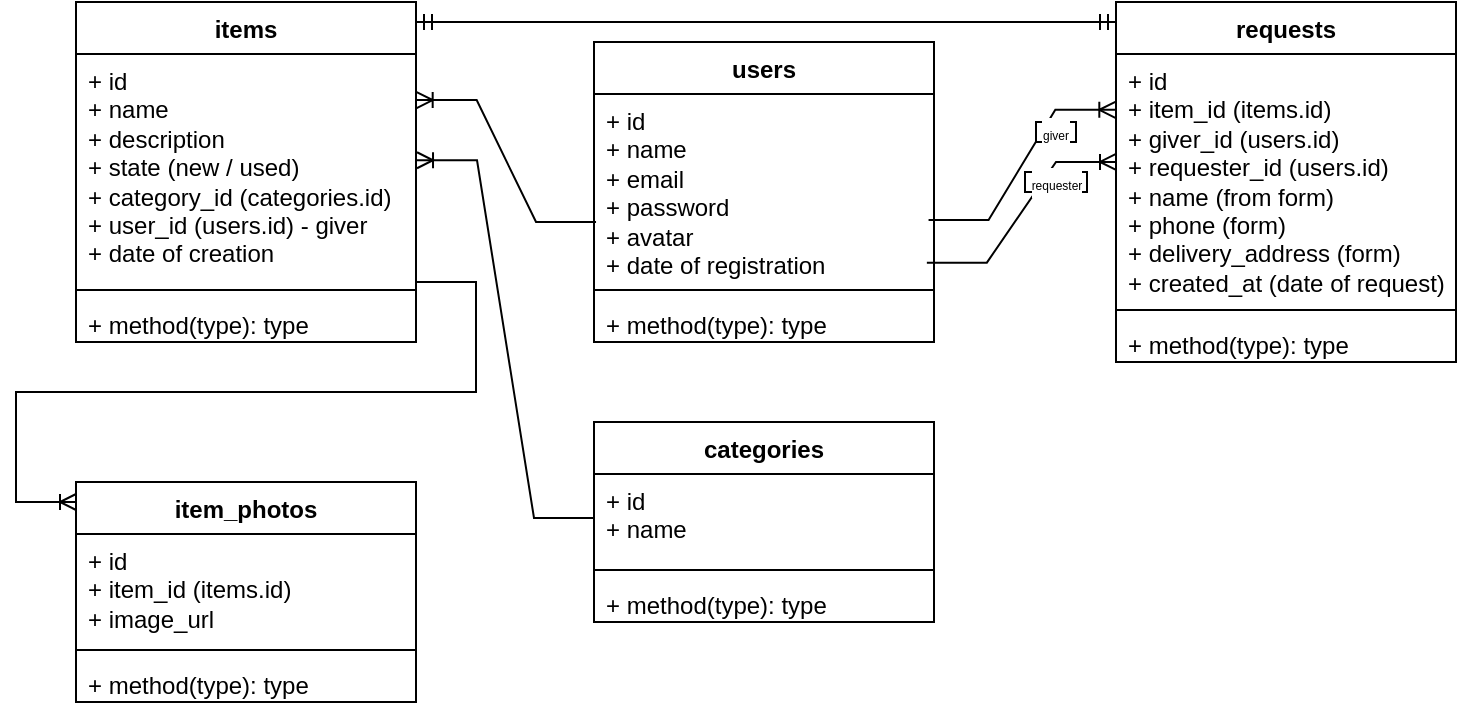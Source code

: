 <mxfile version="27.0.9">
  <diagram name="Страница — 1" id="TE8ORYA5zkhygcP7eCWW">
    <mxGraphModel dx="1106" dy="571" grid="1" gridSize="10" guides="1" tooltips="1" connect="1" arrows="1" fold="1" page="1" pageScale="1" pageWidth="827" pageHeight="1169" math="0" shadow="0">
      <root>
        <mxCell id="0" />
        <mxCell id="1" parent="0" />
        <mxCell id="AzUC_-RSQBcQG5S_Dz8D-5" value="users" style="swimlane;fontStyle=1;align=center;verticalAlign=top;childLayout=stackLayout;horizontal=1;startSize=26;horizontalStack=0;resizeParent=1;resizeParentMax=0;resizeLast=0;collapsible=1;marginBottom=0;whiteSpace=wrap;html=1;" parent="1" vertex="1">
          <mxGeometry x="329" y="100" width="170" height="150" as="geometry" />
        </mxCell>
        <mxCell id="AzUC_-RSQBcQG5S_Dz8D-6" value="+ id&lt;div&gt;+ name&lt;/div&gt;&lt;div&gt;+ email&lt;/div&gt;&lt;div&gt;+ password&lt;/div&gt;&lt;div&gt;+ avatar&lt;/div&gt;&lt;div&gt;+ date of registration&lt;/div&gt;" style="text;strokeColor=none;fillColor=none;align=left;verticalAlign=top;spacingLeft=4;spacingRight=4;overflow=hidden;rotatable=0;points=[[0,0.5],[1,0.5]];portConstraint=eastwest;whiteSpace=wrap;html=1;" parent="AzUC_-RSQBcQG5S_Dz8D-5" vertex="1">
          <mxGeometry y="26" width="170" height="94" as="geometry" />
        </mxCell>
        <mxCell id="AzUC_-RSQBcQG5S_Dz8D-7" value="" style="line;strokeWidth=1;fillColor=none;align=left;verticalAlign=middle;spacingTop=-1;spacingLeft=3;spacingRight=3;rotatable=0;labelPosition=right;points=[];portConstraint=eastwest;strokeColor=inherit;" parent="AzUC_-RSQBcQG5S_Dz8D-5" vertex="1">
          <mxGeometry y="120" width="170" height="8" as="geometry" />
        </mxCell>
        <mxCell id="AzUC_-RSQBcQG5S_Dz8D-8" value="+ method(type): type" style="text;strokeColor=none;fillColor=none;align=left;verticalAlign=top;spacingLeft=4;spacingRight=4;overflow=hidden;rotatable=0;points=[[0,0.5],[1,0.5]];portConstraint=eastwest;whiteSpace=wrap;html=1;" parent="AzUC_-RSQBcQG5S_Dz8D-5" vertex="1">
          <mxGeometry y="128" width="170" height="22" as="geometry" />
        </mxCell>
        <mxCell id="AzUC_-RSQBcQG5S_Dz8D-15" value="items" style="swimlane;fontStyle=1;align=center;verticalAlign=top;childLayout=stackLayout;horizontal=1;startSize=26;horizontalStack=0;resizeParent=1;resizeParentMax=0;resizeLast=0;collapsible=1;marginBottom=0;whiteSpace=wrap;html=1;" parent="1" vertex="1">
          <mxGeometry x="70" y="80" width="170" height="170" as="geometry" />
        </mxCell>
        <mxCell id="AzUC_-RSQBcQG5S_Dz8D-16" value="+ id&lt;div&gt;+ name&lt;/div&gt;&lt;div&gt;+ description&lt;/div&gt;&lt;div&gt;+ state (new / used)&lt;/div&gt;&lt;div&gt;+&amp;nbsp;category_id (categories.id)&lt;/div&gt;&lt;div&gt;&lt;span style=&quot;background-color: transparent; color: light-dark(rgb(0, 0, 0), rgb(255, 255, 255));&quot;&gt;+ user_id (users.id) - giver&lt;/span&gt;&lt;/div&gt;&lt;div&gt;+ date of creation&lt;span style=&quot;background-color: transparent; color: light-dark(rgb(0, 0, 0), rgb(255, 255, 255));&quot;&gt;&lt;/span&gt;&lt;/div&gt;" style="text;strokeColor=none;fillColor=none;align=left;verticalAlign=top;spacingLeft=4;spacingRight=4;overflow=hidden;rotatable=0;points=[[0,0.5],[1,0.5]];portConstraint=eastwest;whiteSpace=wrap;html=1;" parent="AzUC_-RSQBcQG5S_Dz8D-15" vertex="1">
          <mxGeometry y="26" width="170" height="114" as="geometry" />
        </mxCell>
        <mxCell id="AzUC_-RSQBcQG5S_Dz8D-17" value="" style="line;strokeWidth=1;fillColor=none;align=left;verticalAlign=middle;spacingTop=-1;spacingLeft=3;spacingRight=3;rotatable=0;labelPosition=right;points=[];portConstraint=eastwest;strokeColor=inherit;" parent="AzUC_-RSQBcQG5S_Dz8D-15" vertex="1">
          <mxGeometry y="140" width="170" height="8" as="geometry" />
        </mxCell>
        <mxCell id="AzUC_-RSQBcQG5S_Dz8D-18" value="+ method(type): type" style="text;strokeColor=none;fillColor=none;align=left;verticalAlign=top;spacingLeft=4;spacingRight=4;overflow=hidden;rotatable=0;points=[[0,0.5],[1,0.5]];portConstraint=eastwest;whiteSpace=wrap;html=1;" parent="AzUC_-RSQBcQG5S_Dz8D-15" vertex="1">
          <mxGeometry y="148" width="170" height="22" as="geometry" />
        </mxCell>
        <mxCell id="AzUC_-RSQBcQG5S_Dz8D-19" value="categories" style="swimlane;fontStyle=1;align=center;verticalAlign=top;childLayout=stackLayout;horizontal=1;startSize=26;horizontalStack=0;resizeParent=1;resizeParentMax=0;resizeLast=0;collapsible=1;marginBottom=0;whiteSpace=wrap;html=1;" parent="1" vertex="1">
          <mxGeometry x="329" y="290" width="170" height="100" as="geometry" />
        </mxCell>
        <mxCell id="AzUC_-RSQBcQG5S_Dz8D-20" value="+ id&lt;div&gt;+ name&lt;/div&gt;&lt;div&gt;&lt;br&gt;&lt;/div&gt;" style="text;strokeColor=none;fillColor=none;align=left;verticalAlign=top;spacingLeft=4;spacingRight=4;overflow=hidden;rotatable=0;points=[[0,0.5],[1,0.5]];portConstraint=eastwest;whiteSpace=wrap;html=1;" parent="AzUC_-RSQBcQG5S_Dz8D-19" vertex="1">
          <mxGeometry y="26" width="170" height="44" as="geometry" />
        </mxCell>
        <mxCell id="AzUC_-RSQBcQG5S_Dz8D-21" value="" style="line;strokeWidth=1;fillColor=none;align=left;verticalAlign=middle;spacingTop=-1;spacingLeft=3;spacingRight=3;rotatable=0;labelPosition=right;points=[];portConstraint=eastwest;strokeColor=inherit;" parent="AzUC_-RSQBcQG5S_Dz8D-19" vertex="1">
          <mxGeometry y="70" width="170" height="8" as="geometry" />
        </mxCell>
        <mxCell id="AzUC_-RSQBcQG5S_Dz8D-22" value="+ method(type): type" style="text;strokeColor=none;fillColor=none;align=left;verticalAlign=top;spacingLeft=4;spacingRight=4;overflow=hidden;rotatable=0;points=[[0,0.5],[1,0.5]];portConstraint=eastwest;whiteSpace=wrap;html=1;" parent="AzUC_-RSQBcQG5S_Dz8D-19" vertex="1">
          <mxGeometry y="78" width="170" height="22" as="geometry" />
        </mxCell>
        <mxCell id="AzUC_-RSQBcQG5S_Dz8D-23" value="item_photos" style="swimlane;fontStyle=1;align=center;verticalAlign=top;childLayout=stackLayout;horizontal=1;startSize=26;horizontalStack=0;resizeParent=1;resizeParentMax=0;resizeLast=0;collapsible=1;marginBottom=0;whiteSpace=wrap;html=1;" parent="1" vertex="1">
          <mxGeometry x="70" y="320" width="170" height="110" as="geometry" />
        </mxCell>
        <mxCell id="AzUC_-RSQBcQG5S_Dz8D-24" value="+ id&lt;div&gt;+ item_id (items.id)&lt;/div&gt;&lt;div&gt;+&amp;nbsp;image_url&lt;/div&gt;" style="text;strokeColor=none;fillColor=none;align=left;verticalAlign=top;spacingLeft=4;spacingRight=4;overflow=hidden;rotatable=0;points=[[0,0.5],[1,0.5]];portConstraint=eastwest;whiteSpace=wrap;html=1;" parent="AzUC_-RSQBcQG5S_Dz8D-23" vertex="1">
          <mxGeometry y="26" width="170" height="54" as="geometry" />
        </mxCell>
        <mxCell id="AzUC_-RSQBcQG5S_Dz8D-25" value="" style="line;strokeWidth=1;fillColor=none;align=left;verticalAlign=middle;spacingTop=-1;spacingLeft=3;spacingRight=3;rotatable=0;labelPosition=right;points=[];portConstraint=eastwest;strokeColor=inherit;" parent="AzUC_-RSQBcQG5S_Dz8D-23" vertex="1">
          <mxGeometry y="80" width="170" height="8" as="geometry" />
        </mxCell>
        <mxCell id="AzUC_-RSQBcQG5S_Dz8D-26" value="+ method(type): type" style="text;strokeColor=none;fillColor=none;align=left;verticalAlign=top;spacingLeft=4;spacingRight=4;overflow=hidden;rotatable=0;points=[[0,0.5],[1,0.5]];portConstraint=eastwest;whiteSpace=wrap;html=1;" parent="AzUC_-RSQBcQG5S_Dz8D-23" vertex="1">
          <mxGeometry y="88" width="170" height="22" as="geometry" />
        </mxCell>
        <mxCell id="AzUC_-RSQBcQG5S_Dz8D-27" value="requests" style="swimlane;fontStyle=1;align=center;verticalAlign=top;childLayout=stackLayout;horizontal=1;startSize=26;horizontalStack=0;resizeParent=1;resizeParentMax=0;resizeLast=0;collapsible=1;marginBottom=0;whiteSpace=wrap;html=1;" parent="1" vertex="1">
          <mxGeometry x="590" y="80" width="170" height="180" as="geometry" />
        </mxCell>
        <mxCell id="AzUC_-RSQBcQG5S_Dz8D-28" value="+ id&lt;div&gt;+ item_id (items.id)&lt;/div&gt;&lt;div&gt;+&amp;nbsp;&lt;span style=&quot;background-color: transparent; color: light-dark(rgb(0, 0, 0), rgb(255, 255, 255));&quot;&gt;giver_id (users.id)&lt;/span&gt;&lt;/div&gt;&lt;div&gt;+ requester_id (users.id)&lt;/div&gt;&lt;div&gt;+ name (from form)&lt;/div&gt;&lt;div&gt;+ phone&amp;nbsp;&lt;span style=&quot;background-color: transparent; color: light-dark(rgb(0, 0, 0), rgb(255, 255, 255));&quot;&gt;(form)&lt;/span&gt;&lt;/div&gt;&lt;div&gt;+ delivery_address&amp;nbsp;&lt;span style=&quot;background-color: transparent; color: light-dark(rgb(0, 0, 0), rgb(255, 255, 255));&quot;&gt;(form)&lt;/span&gt;&lt;/div&gt;&lt;div&gt;+&amp;nbsp;created_at (date of request)&lt;/div&gt;" style="text;strokeColor=none;fillColor=none;align=left;verticalAlign=top;spacingLeft=4;spacingRight=4;overflow=hidden;rotatable=0;points=[[0,0.5],[1,0.5]];portConstraint=eastwest;whiteSpace=wrap;html=1;" parent="AzUC_-RSQBcQG5S_Dz8D-27" vertex="1">
          <mxGeometry y="26" width="170" height="124" as="geometry" />
        </mxCell>
        <mxCell id="AzUC_-RSQBcQG5S_Dz8D-29" value="" style="line;strokeWidth=1;fillColor=none;align=left;verticalAlign=middle;spacingTop=-1;spacingLeft=3;spacingRight=3;rotatable=0;labelPosition=right;points=[];portConstraint=eastwest;strokeColor=inherit;" parent="AzUC_-RSQBcQG5S_Dz8D-27" vertex="1">
          <mxGeometry y="150" width="170" height="8" as="geometry" />
        </mxCell>
        <mxCell id="AzUC_-RSQBcQG5S_Dz8D-30" value="+ method(type): type" style="text;strokeColor=none;fillColor=none;align=left;verticalAlign=top;spacingLeft=4;spacingRight=4;overflow=hidden;rotatable=0;points=[[0,0.5],[1,0.5]];portConstraint=eastwest;whiteSpace=wrap;html=1;" parent="AzUC_-RSQBcQG5S_Dz8D-27" vertex="1">
          <mxGeometry y="158" width="170" height="22" as="geometry" />
        </mxCell>
        <mxCell id="AzUC_-RSQBcQG5S_Dz8D-42" value="" style="edgeStyle=entityRelationEdgeStyle;fontSize=12;html=1;endArrow=ERoneToMany;rounded=0;strokeColor=default;align=center;verticalAlign=middle;fontFamily=Helvetica;fontColor=default;labelBackgroundColor=default;exitX=0.984;exitY=0.67;exitDx=0;exitDy=0;exitPerimeter=0;entryX=-0.002;entryY=0.225;entryDx=0;entryDy=0;entryPerimeter=0;" parent="1" source="AzUC_-RSQBcQG5S_Dz8D-6" target="AzUC_-RSQBcQG5S_Dz8D-28" edge="1">
          <mxGeometry width="100" height="100" relative="1" as="geometry">
            <mxPoint x="500" y="190" as="sourcePoint" />
            <mxPoint x="580" y="130" as="targetPoint" />
          </mxGeometry>
        </mxCell>
        <mxCell id="AzUC_-RSQBcQG5S_Dz8D-45" value="" style="edgeStyle=entityRelationEdgeStyle;shape=connector;rounded=0;orthogonalLoop=1;jettySize=auto;html=1;strokeColor=default;align=center;verticalAlign=middle;fontFamily=Helvetica;fontSize=12;fontColor=default;labelBackgroundColor=default;endArrow=ERoneToMany;exitX=0.006;exitY=0.681;exitDx=0;exitDy=0;entryX=1.002;entryY=0.202;entryDx=0;entryDy=0;entryPerimeter=0;exitPerimeter=0;" parent="1" source="AzUC_-RSQBcQG5S_Dz8D-6" target="AzUC_-RSQBcQG5S_Dz8D-16" edge="1">
          <mxGeometry relative="1" as="geometry">
            <Array as="points">
              <mxPoint x="320" y="180" />
              <mxPoint x="290" y="140" />
              <mxPoint x="280" y="150" />
              <mxPoint x="310" y="180" />
              <mxPoint x="280" y="200" />
            </Array>
          </mxGeometry>
        </mxCell>
        <mxCell id="AzUC_-RSQBcQG5S_Dz8D-48" value="" style="edgeStyle=entityRelationEdgeStyle;shape=connector;rounded=0;orthogonalLoop=1;jettySize=auto;html=1;strokeColor=default;align=center;verticalAlign=middle;fontFamily=Helvetica;fontSize=12;fontColor=default;labelBackgroundColor=default;endArrow=ERoneToMany;exitX=0;exitY=0.5;exitDx=0;exitDy=0;entryX=1.003;entryY=0.466;entryDx=0;entryDy=0;entryPerimeter=0;" parent="1" source="AzUC_-RSQBcQG5S_Dz8D-20" target="AzUC_-RSQBcQG5S_Dz8D-16" edge="1">
          <mxGeometry relative="1" as="geometry">
            <mxPoint x="389" y="353" as="sourcePoint" />
            <mxPoint x="300" y="280" as="targetPoint" />
            <Array as="points">
              <mxPoint x="380" y="370" />
              <mxPoint x="370" y="370" />
              <mxPoint x="340" y="390" />
              <mxPoint x="240" y="180" />
            </Array>
          </mxGeometry>
        </mxCell>
        <mxCell id="AzUC_-RSQBcQG5S_Dz8D-51" value="" style="edgeStyle=entityRelationEdgeStyle;fontSize=12;html=1;endArrow=ERoneToMany;rounded=0;strokeColor=default;align=center;verticalAlign=middle;fontFamily=Helvetica;fontColor=default;labelBackgroundColor=default;" parent="1" edge="1">
          <mxGeometry width="100" height="100" relative="1" as="geometry">
            <mxPoint x="240" y="220" as="sourcePoint" />
            <mxPoint x="70" y="330" as="targetPoint" />
            <Array as="points">
              <mxPoint x="250" y="200" />
              <mxPoint x="250" y="240" />
              <mxPoint x="270" y="300" />
              <mxPoint x="260" y="230" />
              <mxPoint x="160" y="250" />
            </Array>
          </mxGeometry>
        </mxCell>
        <mxCell id="AzUC_-RSQBcQG5S_Dz8D-52" value="" style="edgeStyle=entityRelationEdgeStyle;fontSize=12;html=1;endArrow=ERmandOne;startArrow=ERmandOne;rounded=0;strokeColor=default;align=center;verticalAlign=middle;fontFamily=Helvetica;fontColor=default;labelBackgroundColor=default;exitX=1;exitY=0.059;exitDx=0;exitDy=0;exitPerimeter=0;" parent="1" source="AzUC_-RSQBcQG5S_Dz8D-15" edge="1">
          <mxGeometry width="100" height="100" relative="1" as="geometry">
            <mxPoint x="240" y="88" as="sourcePoint" />
            <mxPoint x="590" y="90" as="targetPoint" />
            <Array as="points">
              <mxPoint x="334" y="-200" />
              <mxPoint x="410" y="90" />
              <mxPoint x="430" y="30" />
            </Array>
          </mxGeometry>
        </mxCell>
        <mxCell id="AzUC_-RSQBcQG5S_Dz8D-61" value="" style="edgeStyle=entityRelationEdgeStyle;fontSize=12;html=1;endArrow=ERoneToMany;rounded=0;strokeColor=default;align=center;verticalAlign=middle;fontFamily=Helvetica;fontColor=default;labelBackgroundColor=default;exitX=0.979;exitY=0.897;exitDx=0;exitDy=0;exitPerimeter=0;entryX=0;entryY=0.435;entryDx=0;entryDy=0;entryPerimeter=0;" parent="1" source="AzUC_-RSQBcQG5S_Dz8D-6" target="AzUC_-RSQBcQG5S_Dz8D-28" edge="1">
          <mxGeometry width="100" height="100" relative="1" as="geometry">
            <mxPoint x="530" y="215" as="sourcePoint" />
            <mxPoint x="624" y="160" as="targetPoint" />
            <Array as="points">
              <mxPoint x="560" y="190" />
            </Array>
          </mxGeometry>
        </mxCell>
        <mxCell id="AzUC_-RSQBcQG5S_Dz8D-65" value="&lt;font style=&quot;font-size: 6px;&quot;&gt;requester&lt;/font&gt;" style="rounded=0;whiteSpace=wrap;html=1;fontFamily=Helvetica;fontSize=12;fontColor=default;labelBackgroundColor=default;" parent="1" vertex="1">
          <mxGeometry x="544.5" y="165" width="31" height="10" as="geometry" />
        </mxCell>
        <mxCell id="AzUC_-RSQBcQG5S_Dz8D-66" value="&lt;font style=&quot;font-size: 6px;&quot;&gt;giver&lt;/font&gt;" style="rounded=0;whiteSpace=wrap;html=1;fontFamily=Helvetica;fontSize=12;fontColor=default;labelBackgroundColor=default;" parent="1" vertex="1">
          <mxGeometry x="550" y="140" width="20" height="10" as="geometry" />
        </mxCell>
      </root>
    </mxGraphModel>
  </diagram>
</mxfile>
